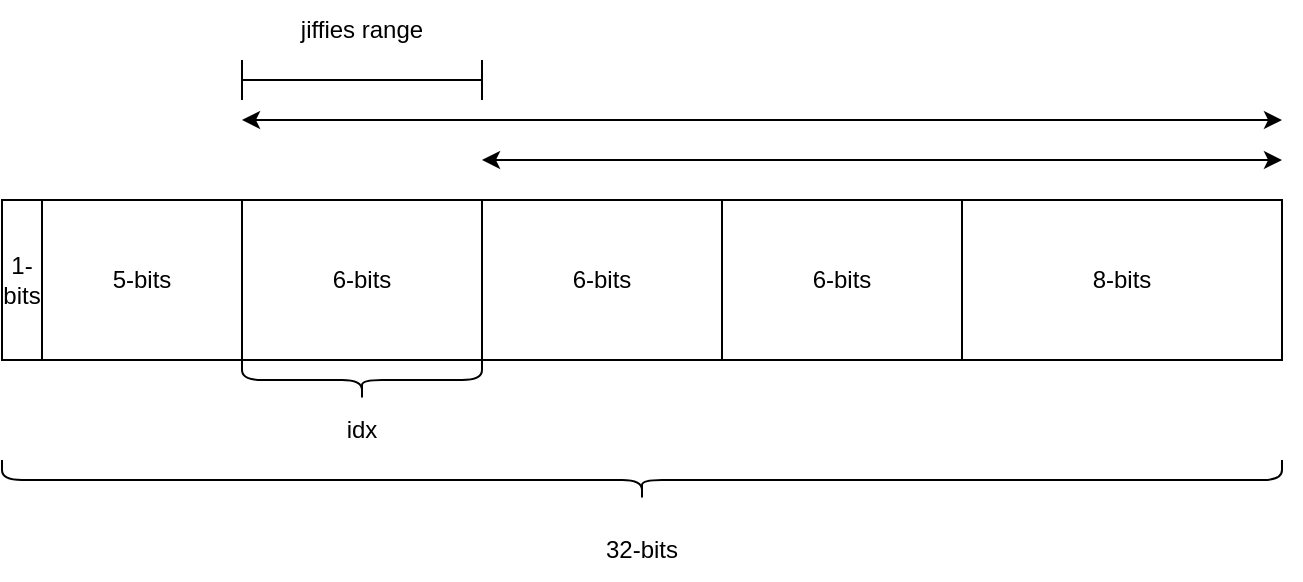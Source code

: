 <mxfile version="20.3.0" type="device" pages="2"><diagram id="mvclersSbhxrUYVMZFCK" name="timer_idx"><mxGraphModel dx="1614" dy="873" grid="1" gridSize="10" guides="1" tooltips="1" connect="1" arrows="1" fold="1" page="1" pageScale="1" pageWidth="850" pageHeight="1100" math="0" shadow="0"><root><mxCell id="0"/><mxCell id="1" parent="0"/><mxCell id="p6QPEHGJaMF79jQ8ApoH-1" value="" style="rounded=0;whiteSpace=wrap;html=1;" parent="1" vertex="1"><mxGeometry x="120" y="360" width="640" height="80" as="geometry"/></mxCell><mxCell id="p6QPEHGJaMF79jQ8ApoH-5" value="8-bits" style="rounded=0;whiteSpace=wrap;html=1;" parent="1" vertex="1"><mxGeometry x="600" y="360" width="160" height="80" as="geometry"/></mxCell><mxCell id="p6QPEHGJaMF79jQ8ApoH-6" value="6-bits" style="rounded=0;whiteSpace=wrap;html=1;" parent="1" vertex="1"><mxGeometry x="480" y="360" width="120" height="80" as="geometry"/></mxCell><mxCell id="p6QPEHGJaMF79jQ8ApoH-7" value="6-bits" style="rounded=0;whiteSpace=wrap;html=1;" parent="1" vertex="1"><mxGeometry x="360" y="360" width="120" height="80" as="geometry"/></mxCell><mxCell id="p6QPEHGJaMF79jQ8ApoH-8" value="6-bits" style="rounded=0;whiteSpace=wrap;html=1;" parent="1" vertex="1"><mxGeometry x="240" y="360" width="120" height="80" as="geometry"/></mxCell><mxCell id="p6QPEHGJaMF79jQ8ApoH-9" value="5-bits" style="rounded=0;whiteSpace=wrap;html=1;" parent="1" vertex="1"><mxGeometry x="140" y="360" width="100" height="80" as="geometry"/></mxCell><mxCell id="p6QPEHGJaMF79jQ8ApoH-12" value="&lt;br&gt;&lt;br&gt;" style="shape=curlyBracket;whiteSpace=wrap;html=1;rounded=1;direction=north;" parent="1" vertex="1"><mxGeometry x="240" y="440" width="120" height="20" as="geometry"/></mxCell><mxCell id="p6QPEHGJaMF79jQ8ApoH-14" value="idx" style="text;html=1;strokeColor=none;fillColor=none;align=center;verticalAlign=middle;whiteSpace=wrap;rounded=0;" parent="1" vertex="1"><mxGeometry x="270" y="460" width="60" height="30" as="geometry"/></mxCell><mxCell id="p6QPEHGJaMF79jQ8ApoH-19" value="" style="endArrow=classic;startArrow=classic;html=1;rounded=0;" parent="1" edge="1"><mxGeometry width="50" height="50" relative="1" as="geometry"><mxPoint x="360" y="340" as="sourcePoint"/><mxPoint x="760" y="340" as="targetPoint"/></mxGeometry></mxCell><mxCell id="p6QPEHGJaMF79jQ8ApoH-20" value="" style="endArrow=classic;startArrow=classic;html=1;rounded=0;" parent="1" edge="1"><mxGeometry width="50" height="50" relative="1" as="geometry"><mxPoint x="240" y="320" as="sourcePoint"/><mxPoint x="760" y="320" as="targetPoint"/></mxGeometry></mxCell><mxCell id="p6QPEHGJaMF79jQ8ApoH-21" value="" style="shape=crossbar;whiteSpace=wrap;html=1;rounded=1;" parent="1" vertex="1"><mxGeometry x="240" y="290" width="120" height="20" as="geometry"/></mxCell><mxCell id="p6QPEHGJaMF79jQ8ApoH-22" value="jiffies range" style="text;html=1;strokeColor=none;fillColor=none;align=center;verticalAlign=middle;whiteSpace=wrap;rounded=0;" parent="1" vertex="1"><mxGeometry x="260" y="260" width="80" height="30" as="geometry"/></mxCell><mxCell id="p6QPEHGJaMF79jQ8ApoH-23" value="&lt;br&gt;&lt;br&gt;" style="shape=curlyBracket;whiteSpace=wrap;html=1;rounded=1;direction=north;" parent="1" vertex="1"><mxGeometry x="120" y="490" width="640" height="20" as="geometry"/></mxCell><mxCell id="p6QPEHGJaMF79jQ8ApoH-24" value="32-bits" style="text;html=1;strokeColor=none;fillColor=none;align=center;verticalAlign=middle;whiteSpace=wrap;rounded=0;" parent="1" vertex="1"><mxGeometry x="410" y="520" width="60" height="30" as="geometry"/></mxCell><mxCell id="p6QPEHGJaMF79jQ8ApoH-26" value="1-bits" style="rounded=0;whiteSpace=wrap;html=1;" parent="1" vertex="1"><mxGeometry x="120" y="360" width="20" height="80" as="geometry"/></mxCell></root></mxGraphModel></diagram><diagram id="wsK9pJpm8ilnBD9ZNNcO" name="tvec"><mxGraphModel dx="2464" dy="873" grid="1" gridSize="10" guides="1" tooltips="1" connect="1" arrows="1" fold="1" page="1" pageScale="1" pageWidth="850" pageHeight="1100" math="0" shadow="0"><root><mxCell id="0"/><mxCell id="1" parent="0"/><mxCell id="rcsl-CZWd1EtvVa1UBWa-4" value="" style="rounded=0;whiteSpace=wrap;html=1;direction=west;" parent="1" vertex="1"><mxGeometry x="40" y="320" width="1280" height="40" as="geometry"/></mxCell><mxCell id="rcsl-CZWd1EtvVa1UBWa-5" value="" style="rounded=0;whiteSpace=wrap;html=1;direction=west;" parent="1" vertex="1"><mxGeometry x="40" y="480" width="320" height="40" as="geometry"/></mxCell><mxCell id="rcsl-CZWd1EtvVa1UBWa-8" value="0" style="rounded=0;whiteSpace=wrap;html=1;" parent="1" vertex="1"><mxGeometry x="40" y="320" width="40" height="40" as="geometry"/></mxCell><mxCell id="rcsl-CZWd1EtvVa1UBWa-9" value="0" style="rounded=0;whiteSpace=wrap;html=1;" parent="1" vertex="1"><mxGeometry x="40" y="480" width="40" height="40" as="geometry"/></mxCell><mxCell id="rcsl-CZWd1EtvVa1UBWa-10" value="1" style="rounded=0;whiteSpace=wrap;html=1;" parent="1" vertex="1"><mxGeometry x="80" y="480" width="40" height="40" as="geometry"/></mxCell><mxCell id="rcsl-CZWd1EtvVa1UBWa-11" value="2" style="rounded=0;whiteSpace=wrap;html=1;" parent="1" vertex="1"><mxGeometry x="120" y="480" width="40" height="40" as="geometry"/></mxCell><mxCell id="rcsl-CZWd1EtvVa1UBWa-12" value="3" style="rounded=0;whiteSpace=wrap;html=1;" parent="1" vertex="1"><mxGeometry x="160" y="480" width="40" height="40" as="geometry"/></mxCell><mxCell id="rcsl-CZWd1EtvVa1UBWa-13" value="4" style="rounded=0;whiteSpace=wrap;html=1;" parent="1" vertex="1"><mxGeometry x="200" y="480" width="40" height="40" as="geometry"/></mxCell><mxCell id="rcsl-CZWd1EtvVa1UBWa-14" value="" style="rounded=0;whiteSpace=wrap;html=1;" parent="1" vertex="1"><mxGeometry x="240" y="480" width="40" height="40" as="geometry"/></mxCell><mxCell id="rcsl-CZWd1EtvVa1UBWa-15" value="" style="rounded=0;whiteSpace=wrap;html=1;" parent="1" vertex="1"><mxGeometry x="280" y="480" width="40" height="40" as="geometry"/></mxCell><mxCell id="rcsl-CZWd1EtvVa1UBWa-17" value="" style="rounded=0;whiteSpace=wrap;html=1;" parent="1" vertex="1"><mxGeometry x="320" y="480" width="40" height="40" as="geometry"/></mxCell><mxCell id="rcsl-CZWd1EtvVa1UBWa-45" value="1" style="rounded=0;whiteSpace=wrap;html=1;" parent="1" vertex="1"><mxGeometry x="80" y="320" width="40" height="40" as="geometry"/></mxCell><mxCell id="rcsl-CZWd1EtvVa1UBWa-46" value="2" style="rounded=0;whiteSpace=wrap;html=1;" parent="1" vertex="1"><mxGeometry x="120" y="320" width="40" height="40" as="geometry"/></mxCell><mxCell id="rcsl-CZWd1EtvVa1UBWa-47" value="3" style="rounded=0;whiteSpace=wrap;html=1;" parent="1" vertex="1"><mxGeometry x="160" y="320" width="40" height="40" as="geometry"/></mxCell><mxCell id="rcsl-CZWd1EtvVa1UBWa-48" value="4" style="rounded=0;whiteSpace=wrap;html=1;" parent="1" vertex="1"><mxGeometry x="200" y="320" width="40" height="40" as="geometry"/></mxCell><mxCell id="rcsl-CZWd1EtvVa1UBWa-49" value="5" style="rounded=0;whiteSpace=wrap;html=1;" parent="1" vertex="1"><mxGeometry x="240" y="320" width="40" height="40" as="geometry"/></mxCell><mxCell id="rcsl-CZWd1EtvVa1UBWa-50" value="6" style="rounded=0;whiteSpace=wrap;html=1;" parent="1" vertex="1"><mxGeometry x="280" y="320" width="40" height="40" as="geometry"/></mxCell><mxCell id="rcsl-CZWd1EtvVa1UBWa-51" value="7" style="rounded=0;whiteSpace=wrap;html=1;" parent="1" vertex="1"><mxGeometry x="320" y="320" width="40" height="40" as="geometry"/></mxCell><mxCell id="rcsl-CZWd1EtvVa1UBWa-52" value="8" style="rounded=0;whiteSpace=wrap;html=1;" parent="1" vertex="1"><mxGeometry x="360" y="320" width="40" height="40" as="geometry"/></mxCell><mxCell id="rcsl-CZWd1EtvVa1UBWa-53" value="9" style="rounded=0;whiteSpace=wrap;html=1;" parent="1" vertex="1"><mxGeometry x="400" y="320" width="40" height="40" as="geometry"/></mxCell><mxCell id="rcsl-CZWd1EtvVa1UBWa-54" value="10" style="rounded=0;whiteSpace=wrap;html=1;" parent="1" vertex="1"><mxGeometry x="440" y="320" width="40" height="40" as="geometry"/></mxCell><mxCell id="rcsl-CZWd1EtvVa1UBWa-55" value="11" style="rounded=0;whiteSpace=wrap;html=1;" parent="1" vertex="1"><mxGeometry x="480" y="320" width="40" height="40" as="geometry"/></mxCell><mxCell id="rcsl-CZWd1EtvVa1UBWa-56" value="12" style="rounded=0;whiteSpace=wrap;html=1;" parent="1" vertex="1"><mxGeometry x="520" y="320" width="40" height="40" as="geometry"/></mxCell><mxCell id="rcsl-CZWd1EtvVa1UBWa-57" value="13" style="rounded=0;whiteSpace=wrap;html=1;" parent="1" vertex="1"><mxGeometry x="560" y="320" width="40" height="40" as="geometry"/></mxCell><mxCell id="rcsl-CZWd1EtvVa1UBWa-58" value="14" style="rounded=0;whiteSpace=wrap;html=1;" parent="1" vertex="1"><mxGeometry x="600" y="320" width="40" height="40" as="geometry"/></mxCell><mxCell id="rcsl-CZWd1EtvVa1UBWa-59" value="15" style="rounded=0;whiteSpace=wrap;html=1;" parent="1" vertex="1"><mxGeometry x="640" y="320" width="40" height="40" as="geometry"/></mxCell><mxCell id="rcsl-CZWd1EtvVa1UBWa-60" value="16" style="rounded=0;whiteSpace=wrap;html=1;" parent="1" vertex="1"><mxGeometry x="680" y="320" width="40" height="40" as="geometry"/></mxCell><mxCell id="rcsl-CZWd1EtvVa1UBWa-61" value="17" style="rounded=0;whiteSpace=wrap;html=1;" parent="1" vertex="1"><mxGeometry x="720" y="320" width="40" height="40" as="geometry"/></mxCell><mxCell id="rcsl-CZWd1EtvVa1UBWa-62" value="18" style="rounded=0;whiteSpace=wrap;html=1;" parent="1" vertex="1"><mxGeometry x="760" y="320" width="40" height="40" as="geometry"/></mxCell><mxCell id="rcsl-CZWd1EtvVa1UBWa-63" value="19" style="rounded=0;whiteSpace=wrap;html=1;" parent="1" vertex="1"><mxGeometry x="800" y="320" width="40" height="40" as="geometry"/></mxCell><mxCell id="rcsl-CZWd1EtvVa1UBWa-64" value="20" style="rounded=0;whiteSpace=wrap;html=1;" parent="1" vertex="1"><mxGeometry x="840" y="320" width="40" height="40" as="geometry"/></mxCell><mxCell id="rcsl-CZWd1EtvVa1UBWa-65" value="21" style="rounded=0;whiteSpace=wrap;html=1;" parent="1" vertex="1"><mxGeometry x="880" y="320" width="40" height="40" as="geometry"/></mxCell><mxCell id="rcsl-CZWd1EtvVa1UBWa-66" value="22" style="rounded=0;whiteSpace=wrap;html=1;" parent="1" vertex="1"><mxGeometry x="920" y="320" width="40" height="40" as="geometry"/></mxCell><mxCell id="rcsl-CZWd1EtvVa1UBWa-67" value="23" style="rounded=0;whiteSpace=wrap;html=1;" parent="1" vertex="1"><mxGeometry x="960" y="320" width="40" height="40" as="geometry"/></mxCell><mxCell id="rcsl-CZWd1EtvVa1UBWa-68" value="24" style="rounded=0;whiteSpace=wrap;html=1;" parent="1" vertex="1"><mxGeometry x="1000" y="320" width="40" height="40" as="geometry"/></mxCell><mxCell id="rcsl-CZWd1EtvVa1UBWa-69" value="25" style="rounded=0;whiteSpace=wrap;html=1;" parent="1" vertex="1"><mxGeometry x="1040" y="320" width="40" height="40" as="geometry"/></mxCell><mxCell id="rcsl-CZWd1EtvVa1UBWa-70" value="26" style="rounded=0;whiteSpace=wrap;html=1;" parent="1" vertex="1"><mxGeometry x="1080" y="320" width="40" height="40" as="geometry"/></mxCell><mxCell id="rcsl-CZWd1EtvVa1UBWa-71" value="28" style="rounded=0;whiteSpace=wrap;html=1;" parent="1" vertex="1"><mxGeometry x="1160" y="320" width="40" height="40" as="geometry"/></mxCell><mxCell id="rcsl-CZWd1EtvVa1UBWa-72" value="29" style="rounded=0;whiteSpace=wrap;html=1;" parent="1" vertex="1"><mxGeometry x="1200" y="320" width="40" height="40" as="geometry"/></mxCell><mxCell id="rcsl-CZWd1EtvVa1UBWa-73" value="30" style="rounded=0;whiteSpace=wrap;html=1;" parent="1" vertex="1"><mxGeometry x="1240" y="320" width="40" height="40" as="geometry"/></mxCell><mxCell id="rcsl-CZWd1EtvVa1UBWa-74" value="31" style="rounded=0;whiteSpace=wrap;html=1;" parent="1" vertex="1"><mxGeometry x="1280" y="320" width="40" height="40" as="geometry"/></mxCell><mxCell id="rcsl-CZWd1EtvVa1UBWa-75" value="32" style="rounded=0;whiteSpace=wrap;html=1;" parent="1" vertex="1"><mxGeometry x="1320" y="320" width="40" height="40" as="geometry"/></mxCell><mxCell id="rcsl-CZWd1EtvVa1UBWa-76" value="tv1" style="text;html=1;strokeColor=none;fillColor=none;align=center;verticalAlign=middle;whiteSpace=wrap;rounded=0;" parent="1" vertex="1"><mxGeometry x="-40" y="330" width="60" height="30" as="geometry"/></mxCell><mxCell id="rcsl-CZWd1EtvVa1UBWa-77" value="tv2" style="text;html=1;strokeColor=none;fillColor=none;align=center;verticalAlign=middle;whiteSpace=wrap;rounded=0;" parent="1" vertex="1"><mxGeometry x="-40" y="490" width="60" height="30" as="geometry"/></mxCell><mxCell id="rcsl-CZWd1EtvVa1UBWa-78" value="tv3" style="text;html=1;strokeColor=none;fillColor=none;align=center;verticalAlign=middle;whiteSpace=wrap;rounded=0;" parent="1" vertex="1"><mxGeometry x="-40" y="700" width="60" height="30" as="geometry"/></mxCell><mxCell id="rcsl-CZWd1EtvVa1UBWa-79" value="tv4" style="text;html=1;strokeColor=none;fillColor=none;align=center;verticalAlign=middle;whiteSpace=wrap;rounded=0;" parent="1" vertex="1"><mxGeometry x="-40" y="780" width="60" height="30" as="geometry"/></mxCell><mxCell id="rcsl-CZWd1EtvVa1UBWa-80" value="tv5" style="text;html=1;strokeColor=none;fillColor=none;align=center;verticalAlign=middle;whiteSpace=wrap;rounded=0;" parent="1" vertex="1"><mxGeometry x="-40" y="860" width="60" height="30" as="geometry"/></mxCell><mxCell id="rcsl-CZWd1EtvVa1UBWa-81" value="" style="rounded=0;whiteSpace=wrap;html=1;direction=west;" parent="1" vertex="1"><mxGeometry x="360" y="480" width="320" height="40" as="geometry"/></mxCell><mxCell id="rcsl-CZWd1EtvVa1UBWa-83" value="" style="rounded=0;whiteSpace=wrap;html=1;" parent="1" vertex="1"><mxGeometry x="400" y="480" width="40" height="40" as="geometry"/></mxCell><mxCell id="rcsl-CZWd1EtvVa1UBWa-85" value="" style="rounded=0;whiteSpace=wrap;html=1;" parent="1" vertex="1"><mxGeometry x="480" y="480" width="40" height="40" as="geometry"/></mxCell><mxCell id="rcsl-CZWd1EtvVa1UBWa-86" value="" style="rounded=0;whiteSpace=wrap;html=1;" parent="1" vertex="1"><mxGeometry x="520" y="480" width="40" height="40" as="geometry"/></mxCell><mxCell id="rcsl-CZWd1EtvVa1UBWa-88" value="" style="rounded=0;whiteSpace=wrap;html=1;" parent="1" vertex="1"><mxGeometry x="600" y="480" width="40" height="40" as="geometry"/></mxCell><mxCell id="rcsl-CZWd1EtvVa1UBWa-89" value="64" style="rounded=0;whiteSpace=wrap;html=1;" parent="1" vertex="1"><mxGeometry x="640" y="480" width="40" height="40" as="geometry"/></mxCell><mxCell id="rcsl-CZWd1EtvVa1UBWa-150" value="" style="rounded=0;whiteSpace=wrap;html=1;direction=west;" parent="1" vertex="1"><mxGeometry x="1360" y="320" width="1240" height="40" as="geometry"/></mxCell><mxCell id="rcsl-CZWd1EtvVa1UBWa-151" value="33" style="rounded=0;whiteSpace=wrap;html=1;" parent="1" vertex="1"><mxGeometry x="1360" y="320" width="40" height="40" as="geometry"/></mxCell><mxCell id="rcsl-CZWd1EtvVa1UBWa-152" value="34" style="rounded=0;whiteSpace=wrap;html=1;" parent="1" vertex="1"><mxGeometry x="1400" y="320" width="40" height="40" as="geometry"/></mxCell><mxCell id="rcsl-CZWd1EtvVa1UBWa-153" value="35" style="rounded=0;whiteSpace=wrap;html=1;" parent="1" vertex="1"><mxGeometry x="1440" y="320" width="40" height="40" as="geometry"/></mxCell><mxCell id="rcsl-CZWd1EtvVa1UBWa-154" value="36" style="rounded=0;whiteSpace=wrap;html=1;" parent="1" vertex="1"><mxGeometry x="1480" y="320" width="40" height="40" as="geometry"/></mxCell><mxCell id="rcsl-CZWd1EtvVa1UBWa-155" value="37" style="rounded=0;whiteSpace=wrap;html=1;" parent="1" vertex="1"><mxGeometry x="1520" y="320" width="40" height="40" as="geometry"/></mxCell><mxCell id="rcsl-CZWd1EtvVa1UBWa-156" value="38" style="rounded=0;whiteSpace=wrap;html=1;" parent="1" vertex="1"><mxGeometry x="1560" y="320" width="40" height="40" as="geometry"/></mxCell><mxCell id="rcsl-CZWd1EtvVa1UBWa-157" value="39" style="rounded=0;whiteSpace=wrap;html=1;" parent="1" vertex="1"><mxGeometry x="1600" y="320" width="40" height="40" as="geometry"/></mxCell><mxCell id="rcsl-CZWd1EtvVa1UBWa-158" value="40" style="rounded=0;whiteSpace=wrap;html=1;" parent="1" vertex="1"><mxGeometry x="1640" y="320" width="40" height="40" as="geometry"/></mxCell><mxCell id="rcsl-CZWd1EtvVa1UBWa-159" value="41" style="rounded=0;whiteSpace=wrap;html=1;" parent="1" vertex="1"><mxGeometry x="1680" y="320" width="40" height="40" as="geometry"/></mxCell><mxCell id="rcsl-CZWd1EtvVa1UBWa-160" value="42" style="rounded=0;whiteSpace=wrap;html=1;" parent="1" vertex="1"><mxGeometry x="1720" y="320" width="40" height="40" as="geometry"/></mxCell><mxCell id="rcsl-CZWd1EtvVa1UBWa-161" value="43" style="rounded=0;whiteSpace=wrap;html=1;" parent="1" vertex="1"><mxGeometry x="1760" y="320" width="40" height="40" as="geometry"/></mxCell><mxCell id="rcsl-CZWd1EtvVa1UBWa-162" value="44" style="rounded=0;whiteSpace=wrap;html=1;" parent="1" vertex="1"><mxGeometry x="1800" y="320" width="40" height="40" as="geometry"/></mxCell><mxCell id="rcsl-CZWd1EtvVa1UBWa-163" value="45" style="rounded=0;whiteSpace=wrap;html=1;" parent="1" vertex="1"><mxGeometry x="1840" y="320" width="40" height="40" as="geometry"/></mxCell><mxCell id="rcsl-CZWd1EtvVa1UBWa-164" value="46" style="rounded=0;whiteSpace=wrap;html=1;" parent="1" vertex="1"><mxGeometry x="1880" y="320" width="40" height="40" as="geometry"/></mxCell><mxCell id="rcsl-CZWd1EtvVa1UBWa-165" value="47" style="rounded=0;whiteSpace=wrap;html=1;" parent="1" vertex="1"><mxGeometry x="1920" y="320" width="40" height="40" as="geometry"/></mxCell><mxCell id="rcsl-CZWd1EtvVa1UBWa-166" value="48" style="rounded=0;whiteSpace=wrap;html=1;" parent="1" vertex="1"><mxGeometry x="1960" y="320" width="40" height="40" as="geometry"/></mxCell><mxCell id="rcsl-CZWd1EtvVa1UBWa-167" value="49" style="rounded=0;whiteSpace=wrap;html=1;" parent="1" vertex="1"><mxGeometry x="2000" y="320" width="40" height="40" as="geometry"/></mxCell><mxCell id="rcsl-CZWd1EtvVa1UBWa-168" value="50" style="rounded=0;whiteSpace=wrap;html=1;" parent="1" vertex="1"><mxGeometry x="2040" y="320" width="40" height="40" as="geometry"/></mxCell><mxCell id="rcsl-CZWd1EtvVa1UBWa-169" value="51" style="rounded=0;whiteSpace=wrap;html=1;" parent="1" vertex="1"><mxGeometry x="2080" y="320" width="40" height="40" as="geometry"/></mxCell><mxCell id="rcsl-CZWd1EtvVa1UBWa-170" value="52" style="rounded=0;whiteSpace=wrap;html=1;" parent="1" vertex="1"><mxGeometry x="2120" y="320" width="40" height="40" as="geometry"/></mxCell><mxCell id="rcsl-CZWd1EtvVa1UBWa-171" value="53" style="rounded=0;whiteSpace=wrap;html=1;" parent="1" vertex="1"><mxGeometry x="2160" y="320" width="40" height="40" as="geometry"/></mxCell><mxCell id="rcsl-CZWd1EtvVa1UBWa-172" value="54" style="rounded=0;whiteSpace=wrap;html=1;" parent="1" vertex="1"><mxGeometry x="2200" y="320" width="40" height="40" as="geometry"/></mxCell><mxCell id="rcsl-CZWd1EtvVa1UBWa-173" value="55" style="rounded=0;whiteSpace=wrap;html=1;" parent="1" vertex="1"><mxGeometry x="2240" y="320" width="40" height="40" as="geometry"/></mxCell><mxCell id="rcsl-CZWd1EtvVa1UBWa-174" value="56" style="rounded=0;whiteSpace=wrap;html=1;" parent="1" vertex="1"><mxGeometry x="2280" y="320" width="40" height="40" as="geometry"/></mxCell><mxCell id="rcsl-CZWd1EtvVa1UBWa-175" value="57" style="rounded=0;whiteSpace=wrap;html=1;" parent="1" vertex="1"><mxGeometry x="2320" y="320" width="40" height="40" as="geometry"/></mxCell><mxCell id="rcsl-CZWd1EtvVa1UBWa-176" value="58" style="rounded=0;whiteSpace=wrap;html=1;" parent="1" vertex="1"><mxGeometry x="2360" y="320" width="40" height="40" as="geometry"/></mxCell><mxCell id="rcsl-CZWd1EtvVa1UBWa-177" value="59" style="rounded=0;whiteSpace=wrap;html=1;" parent="1" vertex="1"><mxGeometry x="2400" y="320" width="40" height="40" as="geometry"/></mxCell><mxCell id="rcsl-CZWd1EtvVa1UBWa-178" value="60" style="rounded=0;whiteSpace=wrap;html=1;" parent="1" vertex="1"><mxGeometry x="2440" y="320" width="40" height="40" as="geometry"/></mxCell><mxCell id="rcsl-CZWd1EtvVa1UBWa-179" value="61" style="rounded=0;whiteSpace=wrap;html=1;" parent="1" vertex="1"><mxGeometry x="2480" y="320" width="40" height="40" as="geometry"/></mxCell><mxCell id="rcsl-CZWd1EtvVa1UBWa-180" value="62" style="rounded=0;whiteSpace=wrap;html=1;" parent="1" vertex="1"><mxGeometry x="2520" y="320" width="40" height="40" as="geometry"/></mxCell><mxCell id="rcsl-CZWd1EtvVa1UBWa-181" value="63" style="rounded=0;whiteSpace=wrap;html=1;" parent="1" vertex="1"><mxGeometry x="2560" y="320" width="40" height="40" as="geometry"/></mxCell><mxCell id="rcsl-CZWd1EtvVa1UBWa-238" value="27" style="rounded=0;whiteSpace=wrap;html=1;" parent="1" vertex="1"><mxGeometry x="1120" y="320" width="40" height="40" as="geometry"/></mxCell><mxCell id="rcsl-CZWd1EtvVa1UBWa-239" value="" style="endArrow=classic;html=1;rounded=0;" parent="1" edge="1"><mxGeometry width="50" height="50" relative="1" as="geometry"><mxPoint x="739.5" y="270" as="sourcePoint"/><mxPoint x="739.5" y="320" as="targetPoint"/></mxGeometry></mxCell><mxCell id="rcsl-CZWd1EtvVa1UBWa-241" value="timer_jiffies" style="text;html=1;strokeColor=none;fillColor=none;align=center;verticalAlign=middle;whiteSpace=wrap;rounded=0;" parent="1" vertex="1"><mxGeometry x="710" y="240" width="60" height="30" as="geometry"/></mxCell><mxCell id="rcsl-CZWd1EtvVa1UBWa-242" value="" style="endArrow=classic;html=1;rounded=0;" parent="1" edge="1"><mxGeometry width="50" height="50" relative="1" as="geometry"><mxPoint x="899.5" y="270" as="sourcePoint"/><mxPoint x="899.5" y="320" as="targetPoint"/></mxGeometry></mxCell><mxCell id="rcsl-CZWd1EtvVa1UBWa-243" value="timer_jiffies'" style="text;html=1;strokeColor=none;fillColor=none;align=center;verticalAlign=middle;whiteSpace=wrap;rounded=0;" parent="1" vertex="1"><mxGeometry x="870" y="240" width="60" height="30" as="geometry"/></mxCell><mxCell id="rcsl-CZWd1EtvVa1UBWa-244" value="" style="endArrow=classic;html=1;rounded=0;dashed=1" parent="1" edge="1"><mxGeometry width="50" height="50" relative="1" as="geometry"><mxPoint x="765" y="280" as="sourcePoint"/><mxPoint x="875" y="280" as="targetPoint"/></mxGeometry></mxCell><mxCell id="rcsl-CZWd1EtvVa1UBWa-251" style="edgeStyle=orthogonalEdgeStyle;rounded=0;orthogonalLoop=1;jettySize=auto;html=1;entryX=0.5;entryY=1;entryDx=0;entryDy=0;" parent="1" source="rcsl-CZWd1EtvVa1UBWa-249" target="rcsl-CZWd1EtvVa1UBWa-63" edge="1"><mxGeometry relative="1" as="geometry"/></mxCell><mxCell id="rcsl-CZWd1EtvVa1UBWa-249" value="19" style="ellipse;whiteSpace=wrap;html=1;aspect=fixed;" parent="1" vertex="1"><mxGeometry x="800" y="400" width="40" height="40" as="geometry"/></mxCell><mxCell id="rcsl-CZWd1EtvVa1UBWa-253" style="edgeStyle=orthogonalEdgeStyle;rounded=0;orthogonalLoop=1;jettySize=auto;html=1;entryX=0.5;entryY=1;entryDx=0;entryDy=0;" parent="1" edge="1"><mxGeometry relative="1" as="geometry"><mxPoint x="100" y="560" as="sourcePoint"/><mxPoint x="100" y="520" as="targetPoint"/></mxGeometry></mxCell><mxCell id="rcsl-CZWd1EtvVa1UBWa-257" style="edgeStyle=orthogonalEdgeStyle;rounded=0;orthogonalLoop=1;jettySize=auto;html=1;" parent="1" source="rcsl-CZWd1EtvVa1UBWa-254" edge="1"><mxGeometry relative="1" as="geometry"><mxPoint x="820" y="360" as="targetPoint"/></mxGeometry></mxCell><mxCell id="rcsl-CZWd1EtvVa1UBWa-254" value="275'" style="ellipse;whiteSpace=wrap;html=1;aspect=fixed;" parent="1" vertex="1"><mxGeometry x="800" y="440" width="40" height="40" as="geometry"/></mxCell><mxCell id="rcsl-CZWd1EtvVa1UBWa-258" value="" style="rounded=0;whiteSpace=wrap;html=1;direction=west;" parent="1" vertex="1"><mxGeometry x="40" y="680" width="320" height="40" as="geometry"/></mxCell><mxCell id="rcsl-CZWd1EtvVa1UBWa-259" value="0" style="rounded=0;whiteSpace=wrap;html=1;" parent="1" vertex="1"><mxGeometry x="40" y="680" width="40" height="40" as="geometry"/></mxCell><mxCell id="rcsl-CZWd1EtvVa1UBWa-260" value="1" style="rounded=0;whiteSpace=wrap;html=1;" parent="1" vertex="1"><mxGeometry x="80" y="680" width="40" height="40" as="geometry"/></mxCell><mxCell id="rcsl-CZWd1EtvVa1UBWa-261" value="2" style="rounded=0;whiteSpace=wrap;html=1;" parent="1" vertex="1"><mxGeometry x="120" y="680" width="40" height="40" as="geometry"/></mxCell><mxCell id="rcsl-CZWd1EtvVa1UBWa-262" value="3" style="rounded=0;whiteSpace=wrap;html=1;" parent="1" vertex="1"><mxGeometry x="160" y="680" width="40" height="40" as="geometry"/></mxCell><mxCell id="rcsl-CZWd1EtvVa1UBWa-263" value="4" style="rounded=0;whiteSpace=wrap;html=1;" parent="1" vertex="1"><mxGeometry x="200" y="680" width="40" height="40" as="geometry"/></mxCell><mxCell id="rcsl-CZWd1EtvVa1UBWa-264" value="" style="rounded=0;whiteSpace=wrap;html=1;" parent="1" vertex="1"><mxGeometry x="240" y="680" width="40" height="40" as="geometry"/></mxCell><mxCell id="rcsl-CZWd1EtvVa1UBWa-265" value="" style="rounded=0;whiteSpace=wrap;html=1;" parent="1" vertex="1"><mxGeometry x="280" y="680" width="40" height="40" as="geometry"/></mxCell><mxCell id="rcsl-CZWd1EtvVa1UBWa-266" value="" style="rounded=0;whiteSpace=wrap;html=1;" parent="1" vertex="1"><mxGeometry x="320" y="680" width="40" height="40" as="geometry"/></mxCell><mxCell id="rcsl-CZWd1EtvVa1UBWa-267" value="" style="rounded=0;whiteSpace=wrap;html=1;direction=west;" parent="1" vertex="1"><mxGeometry x="360" y="680" width="320" height="40" as="geometry"/></mxCell><mxCell id="rcsl-CZWd1EtvVa1UBWa-268" value="" style="rounded=0;whiteSpace=wrap;html=1;" parent="1" vertex="1"><mxGeometry x="400" y="680" width="40" height="40" as="geometry"/></mxCell><mxCell id="rcsl-CZWd1EtvVa1UBWa-269" value="" style="rounded=0;whiteSpace=wrap;html=1;" parent="1" vertex="1"><mxGeometry x="480" y="680" width="40" height="40" as="geometry"/></mxCell><mxCell id="rcsl-CZWd1EtvVa1UBWa-270" value="" style="rounded=0;whiteSpace=wrap;html=1;" parent="1" vertex="1"><mxGeometry x="520" y="680" width="40" height="40" as="geometry"/></mxCell><mxCell id="rcsl-CZWd1EtvVa1UBWa-271" value="" style="rounded=0;whiteSpace=wrap;html=1;" parent="1" vertex="1"><mxGeometry x="600" y="680" width="40" height="40" as="geometry"/></mxCell><mxCell id="rcsl-CZWd1EtvVa1UBWa-272" value="64" style="rounded=0;whiteSpace=wrap;html=1;" parent="1" vertex="1"><mxGeometry x="640" y="680" width="40" height="40" as="geometry"/></mxCell><mxCell id="rcsl-CZWd1EtvVa1UBWa-273" value="" style="rounded=0;whiteSpace=wrap;html=1;direction=west;" parent="1" vertex="1"><mxGeometry x="40" y="760" width="320" height="40" as="geometry"/></mxCell><mxCell id="rcsl-CZWd1EtvVa1UBWa-274" value="0" style="rounded=0;whiteSpace=wrap;html=1;" parent="1" vertex="1"><mxGeometry x="40" y="760" width="40" height="40" as="geometry"/></mxCell><mxCell id="rcsl-CZWd1EtvVa1UBWa-275" value="1" style="rounded=0;whiteSpace=wrap;html=1;" parent="1" vertex="1"><mxGeometry x="80" y="760" width="40" height="40" as="geometry"/></mxCell><mxCell id="rcsl-CZWd1EtvVa1UBWa-276" value="2" style="rounded=0;whiteSpace=wrap;html=1;" parent="1" vertex="1"><mxGeometry x="120" y="760" width="40" height="40" as="geometry"/></mxCell><mxCell id="rcsl-CZWd1EtvVa1UBWa-277" value="3" style="rounded=0;whiteSpace=wrap;html=1;" parent="1" vertex="1"><mxGeometry x="160" y="760" width="40" height="40" as="geometry"/></mxCell><mxCell id="rcsl-CZWd1EtvVa1UBWa-278" value="4" style="rounded=0;whiteSpace=wrap;html=1;" parent="1" vertex="1"><mxGeometry x="200" y="760" width="40" height="40" as="geometry"/></mxCell><mxCell id="rcsl-CZWd1EtvVa1UBWa-279" value="" style="rounded=0;whiteSpace=wrap;html=1;" parent="1" vertex="1"><mxGeometry x="240" y="760" width="40" height="40" as="geometry"/></mxCell><mxCell id="rcsl-CZWd1EtvVa1UBWa-280" value="" style="rounded=0;whiteSpace=wrap;html=1;" parent="1" vertex="1"><mxGeometry x="280" y="760" width="40" height="40" as="geometry"/></mxCell><mxCell id="rcsl-CZWd1EtvVa1UBWa-281" value="" style="rounded=0;whiteSpace=wrap;html=1;" parent="1" vertex="1"><mxGeometry x="320" y="760" width="40" height="40" as="geometry"/></mxCell><mxCell id="rcsl-CZWd1EtvVa1UBWa-282" value="" style="rounded=0;whiteSpace=wrap;html=1;direction=west;" parent="1" vertex="1"><mxGeometry x="360" y="760" width="320" height="40" as="geometry"/></mxCell><mxCell id="rcsl-CZWd1EtvVa1UBWa-283" value="" style="rounded=0;whiteSpace=wrap;html=1;" parent="1" vertex="1"><mxGeometry x="400" y="760" width="40" height="40" as="geometry"/></mxCell><mxCell id="rcsl-CZWd1EtvVa1UBWa-284" value="" style="rounded=0;whiteSpace=wrap;html=1;" parent="1" vertex="1"><mxGeometry x="480" y="760" width="40" height="40" as="geometry"/></mxCell><mxCell id="rcsl-CZWd1EtvVa1UBWa-285" value="" style="rounded=0;whiteSpace=wrap;html=1;" parent="1" vertex="1"><mxGeometry x="520" y="760" width="40" height="40" as="geometry"/></mxCell><mxCell id="rcsl-CZWd1EtvVa1UBWa-286" value="" style="rounded=0;whiteSpace=wrap;html=1;" parent="1" vertex="1"><mxGeometry x="600" y="760" width="40" height="40" as="geometry"/></mxCell><mxCell id="rcsl-CZWd1EtvVa1UBWa-287" value="64" style="rounded=0;whiteSpace=wrap;html=1;" parent="1" vertex="1"><mxGeometry x="640" y="760" width="40" height="40" as="geometry"/></mxCell><mxCell id="rcsl-CZWd1EtvVa1UBWa-288" value="" style="rounded=0;whiteSpace=wrap;html=1;direction=west;" parent="1" vertex="1"><mxGeometry x="40" y="840" width="320" height="40" as="geometry"/></mxCell><mxCell id="rcsl-CZWd1EtvVa1UBWa-289" value="0" style="rounded=0;whiteSpace=wrap;html=1;" parent="1" vertex="1"><mxGeometry x="40" y="840" width="40" height="40" as="geometry"/></mxCell><mxCell id="rcsl-CZWd1EtvVa1UBWa-290" value="1" style="rounded=0;whiteSpace=wrap;html=1;" parent="1" vertex="1"><mxGeometry x="80" y="840" width="40" height="40" as="geometry"/></mxCell><mxCell id="rcsl-CZWd1EtvVa1UBWa-291" value="2" style="rounded=0;whiteSpace=wrap;html=1;" parent="1" vertex="1"><mxGeometry x="120" y="840" width="40" height="40" as="geometry"/></mxCell><mxCell id="rcsl-CZWd1EtvVa1UBWa-292" value="3" style="rounded=0;whiteSpace=wrap;html=1;" parent="1" vertex="1"><mxGeometry x="160" y="840" width="40" height="40" as="geometry"/></mxCell><mxCell id="rcsl-CZWd1EtvVa1UBWa-293" value="4" style="rounded=0;whiteSpace=wrap;html=1;" parent="1" vertex="1"><mxGeometry x="200" y="840" width="40" height="40" as="geometry"/></mxCell><mxCell id="rcsl-CZWd1EtvVa1UBWa-294" value="" style="rounded=0;whiteSpace=wrap;html=1;" parent="1" vertex="1"><mxGeometry x="240" y="840" width="40" height="40" as="geometry"/></mxCell><mxCell id="rcsl-CZWd1EtvVa1UBWa-295" value="" style="rounded=0;whiteSpace=wrap;html=1;" parent="1" vertex="1"><mxGeometry x="280" y="840" width="40" height="40" as="geometry"/></mxCell><mxCell id="rcsl-CZWd1EtvVa1UBWa-296" value="" style="rounded=0;whiteSpace=wrap;html=1;" parent="1" vertex="1"><mxGeometry x="320" y="840" width="40" height="40" as="geometry"/></mxCell><mxCell id="rcsl-CZWd1EtvVa1UBWa-297" value="" style="rounded=0;whiteSpace=wrap;html=1;direction=west;" parent="1" vertex="1"><mxGeometry x="360" y="840" width="320" height="40" as="geometry"/></mxCell><mxCell id="rcsl-CZWd1EtvVa1UBWa-298" value="" style="rounded=0;whiteSpace=wrap;html=1;" parent="1" vertex="1"><mxGeometry x="400" y="840" width="40" height="40" as="geometry"/></mxCell><mxCell id="rcsl-CZWd1EtvVa1UBWa-299" value="" style="rounded=0;whiteSpace=wrap;html=1;" parent="1" vertex="1"><mxGeometry x="480" y="840" width="40" height="40" as="geometry"/></mxCell><mxCell id="rcsl-CZWd1EtvVa1UBWa-300" value="" style="rounded=0;whiteSpace=wrap;html=1;" parent="1" vertex="1"><mxGeometry x="520" y="840" width="40" height="40" as="geometry"/></mxCell><mxCell id="rcsl-CZWd1EtvVa1UBWa-301" value="" style="rounded=0;whiteSpace=wrap;html=1;" parent="1" vertex="1"><mxGeometry x="600" y="840" width="40" height="40" as="geometry"/></mxCell><mxCell id="rcsl-CZWd1EtvVa1UBWa-302" value="64" style="rounded=0;whiteSpace=wrap;html=1;" parent="1" vertex="1"><mxGeometry x="640" y="840" width="40" height="40" as="geometry"/></mxCell><mxCell id="rcsl-CZWd1EtvVa1UBWa-303" value="..." style="rounded=0;whiteSpace=wrap;html=1;" parent="1" vertex="1"><mxGeometry x="2600" y="320" width="40" height="40" as="geometry"/></mxCell><mxCell id="rcsl-CZWd1EtvVa1UBWa-304" value="255" style="rounded=0;whiteSpace=wrap;html=1;" parent="1" vertex="1"><mxGeometry x="2640" y="320" width="40" height="40" as="geometry"/></mxCell><mxCell id="rcsl-CZWd1EtvVa1UBWa-305" value="275" style="ellipse;whiteSpace=wrap;html=1;aspect=fixed;" parent="1" vertex="1"><mxGeometry x="80" y="560" width="40" height="40" as="geometry"/></mxCell></root></mxGraphModel></diagram></mxfile>